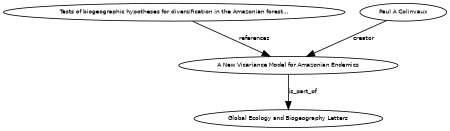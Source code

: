 digraph G {
size="3,3";
node [fontsize=7, fontname="Helvetica"];
edge [fontsize=7, fontname="Helvetica"];
node0 [label="A New Vicariance Model for Amazonian Endemics", width=0.27433100247,height=0.27433100247];
node1 [label="Tests of biogeographic hypotheses for diversification in the Amazonian forest...", width=0.27433100247,height=0.27433100247];
node2 [label="Paul A Colinvaux", width=0.27433100247,height=0.27433100247];
node3 [label="Global Ecology and Biogeography Letters", width=0.27433100247,height=0.27433100247];
node1 -> node0 [label="references"];
node2 -> node0 [label="creator"];
node0 -> node3 [label="is_part_of"];
}

